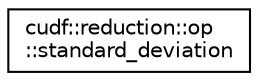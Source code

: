 digraph "Graphical Class Hierarchy"
{
  edge [fontname="Helvetica",fontsize="10",labelfontname="Helvetica",labelfontsize="10"];
  node [fontname="Helvetica",fontsize="10",shape=record];
  rankdir="LR";
  Node0 [label="cudf::reduction::op\l::standard_deviation",height=0.2,width=0.4,color="black", fillcolor="white", style="filled",URL="$structcudf_1_1reduction_1_1op_1_1standard__deviation.html"];
}
